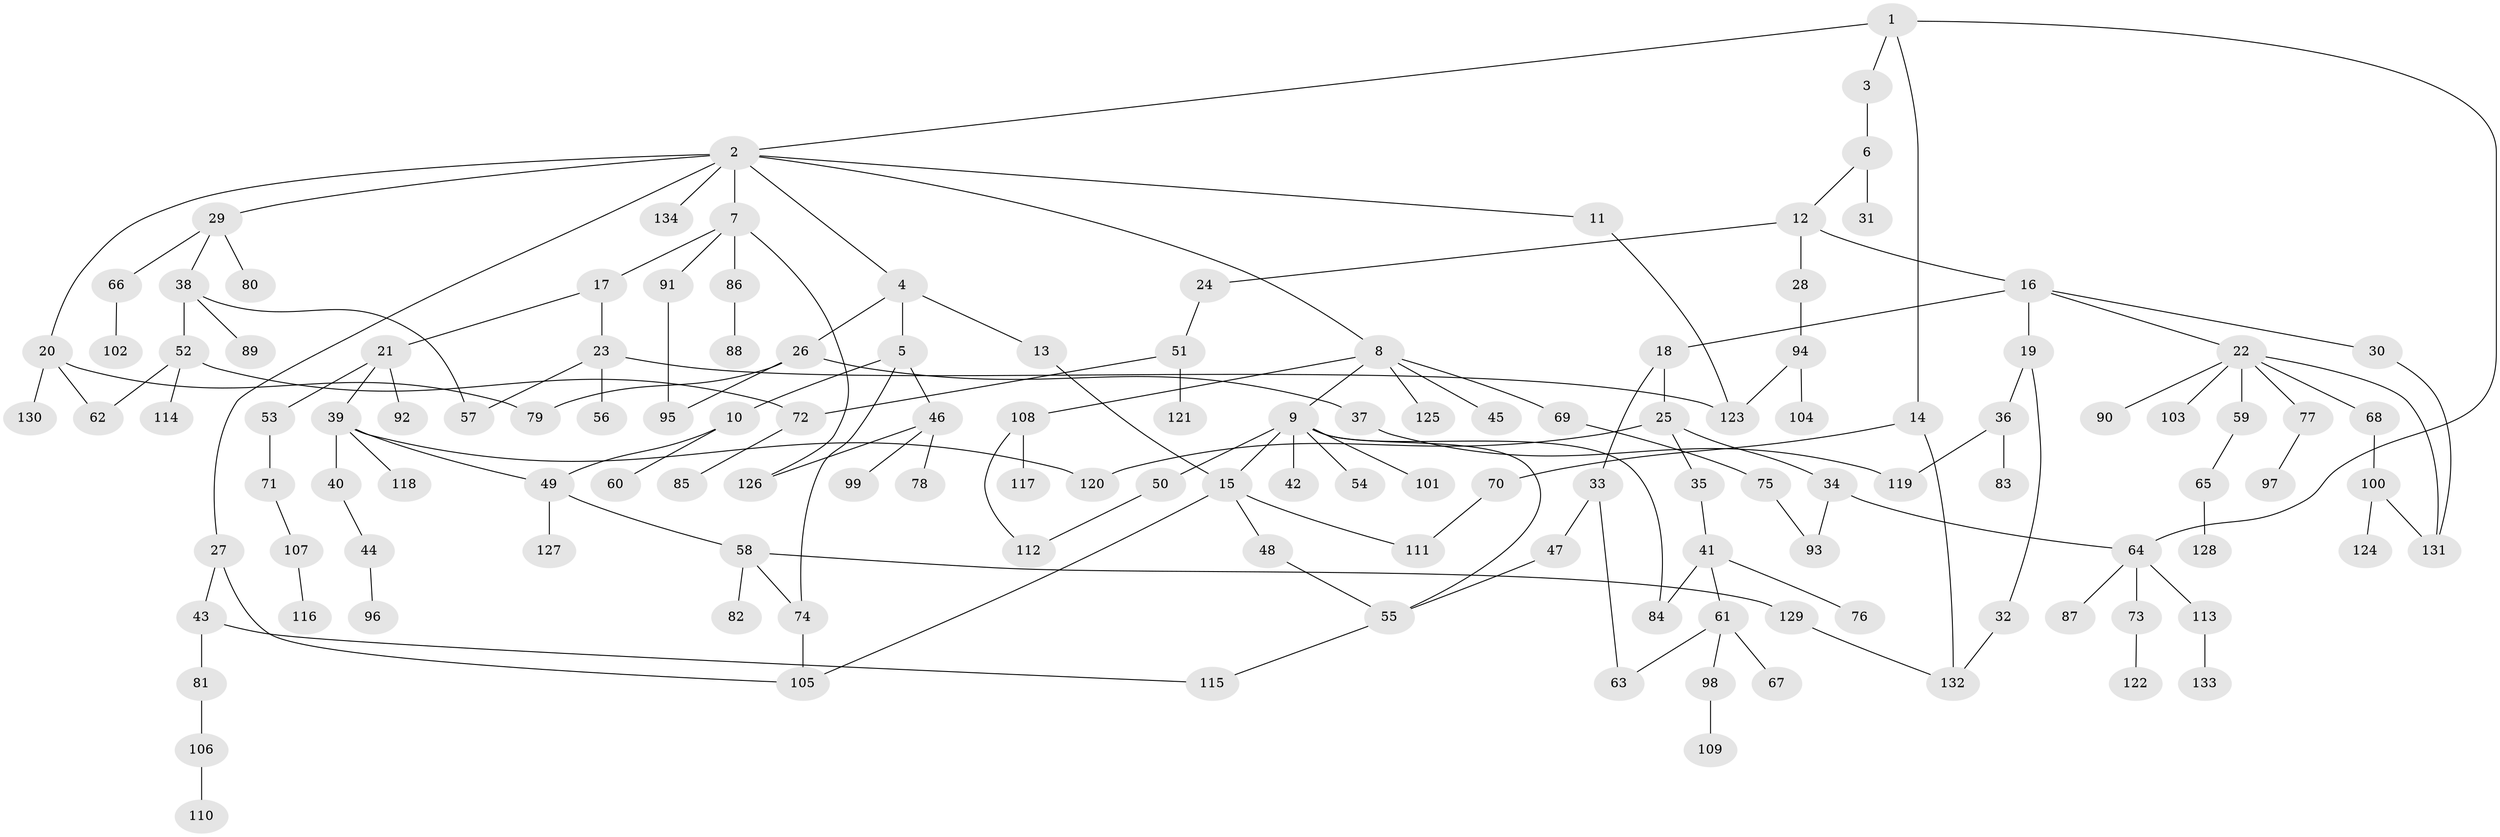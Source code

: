 // coarse degree distribution, {5: 0.08602150537634409, 11: 0.010752688172043012, 2: 0.27956989247311825, 12: 0.010752688172043012, 4: 0.11827956989247312, 6: 0.021505376344086023, 3: 0.0967741935483871, 8: 0.010752688172043012, 1: 0.3655913978494624}
// Generated by graph-tools (version 1.1) at 2025/23/03/03/25 07:23:31]
// undirected, 134 vertices, 161 edges
graph export_dot {
graph [start="1"]
  node [color=gray90,style=filled];
  1;
  2;
  3;
  4;
  5;
  6;
  7;
  8;
  9;
  10;
  11;
  12;
  13;
  14;
  15;
  16;
  17;
  18;
  19;
  20;
  21;
  22;
  23;
  24;
  25;
  26;
  27;
  28;
  29;
  30;
  31;
  32;
  33;
  34;
  35;
  36;
  37;
  38;
  39;
  40;
  41;
  42;
  43;
  44;
  45;
  46;
  47;
  48;
  49;
  50;
  51;
  52;
  53;
  54;
  55;
  56;
  57;
  58;
  59;
  60;
  61;
  62;
  63;
  64;
  65;
  66;
  67;
  68;
  69;
  70;
  71;
  72;
  73;
  74;
  75;
  76;
  77;
  78;
  79;
  80;
  81;
  82;
  83;
  84;
  85;
  86;
  87;
  88;
  89;
  90;
  91;
  92;
  93;
  94;
  95;
  96;
  97;
  98;
  99;
  100;
  101;
  102;
  103;
  104;
  105;
  106;
  107;
  108;
  109;
  110;
  111;
  112;
  113;
  114;
  115;
  116;
  117;
  118;
  119;
  120;
  121;
  122;
  123;
  124;
  125;
  126;
  127;
  128;
  129;
  130;
  131;
  132;
  133;
  134;
  1 -- 2;
  1 -- 3;
  1 -- 14;
  1 -- 64;
  2 -- 4;
  2 -- 7;
  2 -- 8;
  2 -- 11;
  2 -- 20;
  2 -- 27;
  2 -- 29;
  2 -- 134;
  3 -- 6;
  4 -- 5;
  4 -- 13;
  4 -- 26;
  5 -- 10;
  5 -- 46;
  5 -- 74;
  6 -- 12;
  6 -- 31;
  7 -- 17;
  7 -- 86;
  7 -- 91;
  7 -- 126;
  8 -- 9;
  8 -- 45;
  8 -- 69;
  8 -- 108;
  8 -- 125;
  9 -- 42;
  9 -- 50;
  9 -- 54;
  9 -- 84;
  9 -- 101;
  9 -- 55;
  9 -- 15;
  10 -- 60;
  10 -- 49;
  11 -- 123;
  12 -- 16;
  12 -- 24;
  12 -- 28;
  13 -- 15;
  14 -- 70;
  14 -- 132;
  15 -- 48;
  15 -- 105;
  15 -- 111;
  16 -- 18;
  16 -- 19;
  16 -- 22;
  16 -- 30;
  17 -- 21;
  17 -- 23;
  18 -- 25;
  18 -- 33;
  19 -- 32;
  19 -- 36;
  20 -- 62;
  20 -- 130;
  20 -- 79;
  21 -- 39;
  21 -- 53;
  21 -- 92;
  22 -- 59;
  22 -- 68;
  22 -- 77;
  22 -- 90;
  22 -- 103;
  22 -- 131;
  23 -- 56;
  23 -- 123;
  23 -- 57;
  24 -- 51;
  25 -- 34;
  25 -- 35;
  25 -- 120;
  26 -- 37;
  26 -- 79;
  26 -- 95;
  27 -- 43;
  27 -- 105;
  28 -- 94;
  29 -- 38;
  29 -- 66;
  29 -- 80;
  30 -- 131;
  32 -- 132;
  33 -- 47;
  33 -- 63;
  34 -- 93;
  34 -- 64;
  35 -- 41;
  36 -- 83;
  36 -- 119;
  37 -- 119;
  38 -- 52;
  38 -- 57;
  38 -- 89;
  39 -- 40;
  39 -- 49;
  39 -- 118;
  39 -- 120;
  40 -- 44;
  41 -- 61;
  41 -- 76;
  41 -- 84;
  43 -- 81;
  43 -- 115;
  44 -- 96;
  46 -- 78;
  46 -- 99;
  46 -- 126;
  47 -- 55;
  48 -- 55;
  49 -- 58;
  49 -- 127;
  50 -- 112;
  51 -- 72;
  51 -- 121;
  52 -- 114;
  52 -- 72;
  52 -- 62;
  53 -- 71;
  55 -- 115;
  58 -- 74;
  58 -- 82;
  58 -- 129;
  59 -- 65;
  61 -- 63;
  61 -- 67;
  61 -- 98;
  64 -- 73;
  64 -- 87;
  64 -- 113;
  65 -- 128;
  66 -- 102;
  68 -- 100;
  69 -- 75;
  70 -- 111;
  71 -- 107;
  72 -- 85;
  73 -- 122;
  74 -- 105;
  75 -- 93;
  77 -- 97;
  81 -- 106;
  86 -- 88;
  91 -- 95;
  94 -- 104;
  94 -- 123;
  98 -- 109;
  100 -- 124;
  100 -- 131;
  106 -- 110;
  107 -- 116;
  108 -- 117;
  108 -- 112;
  113 -- 133;
  129 -- 132;
}
